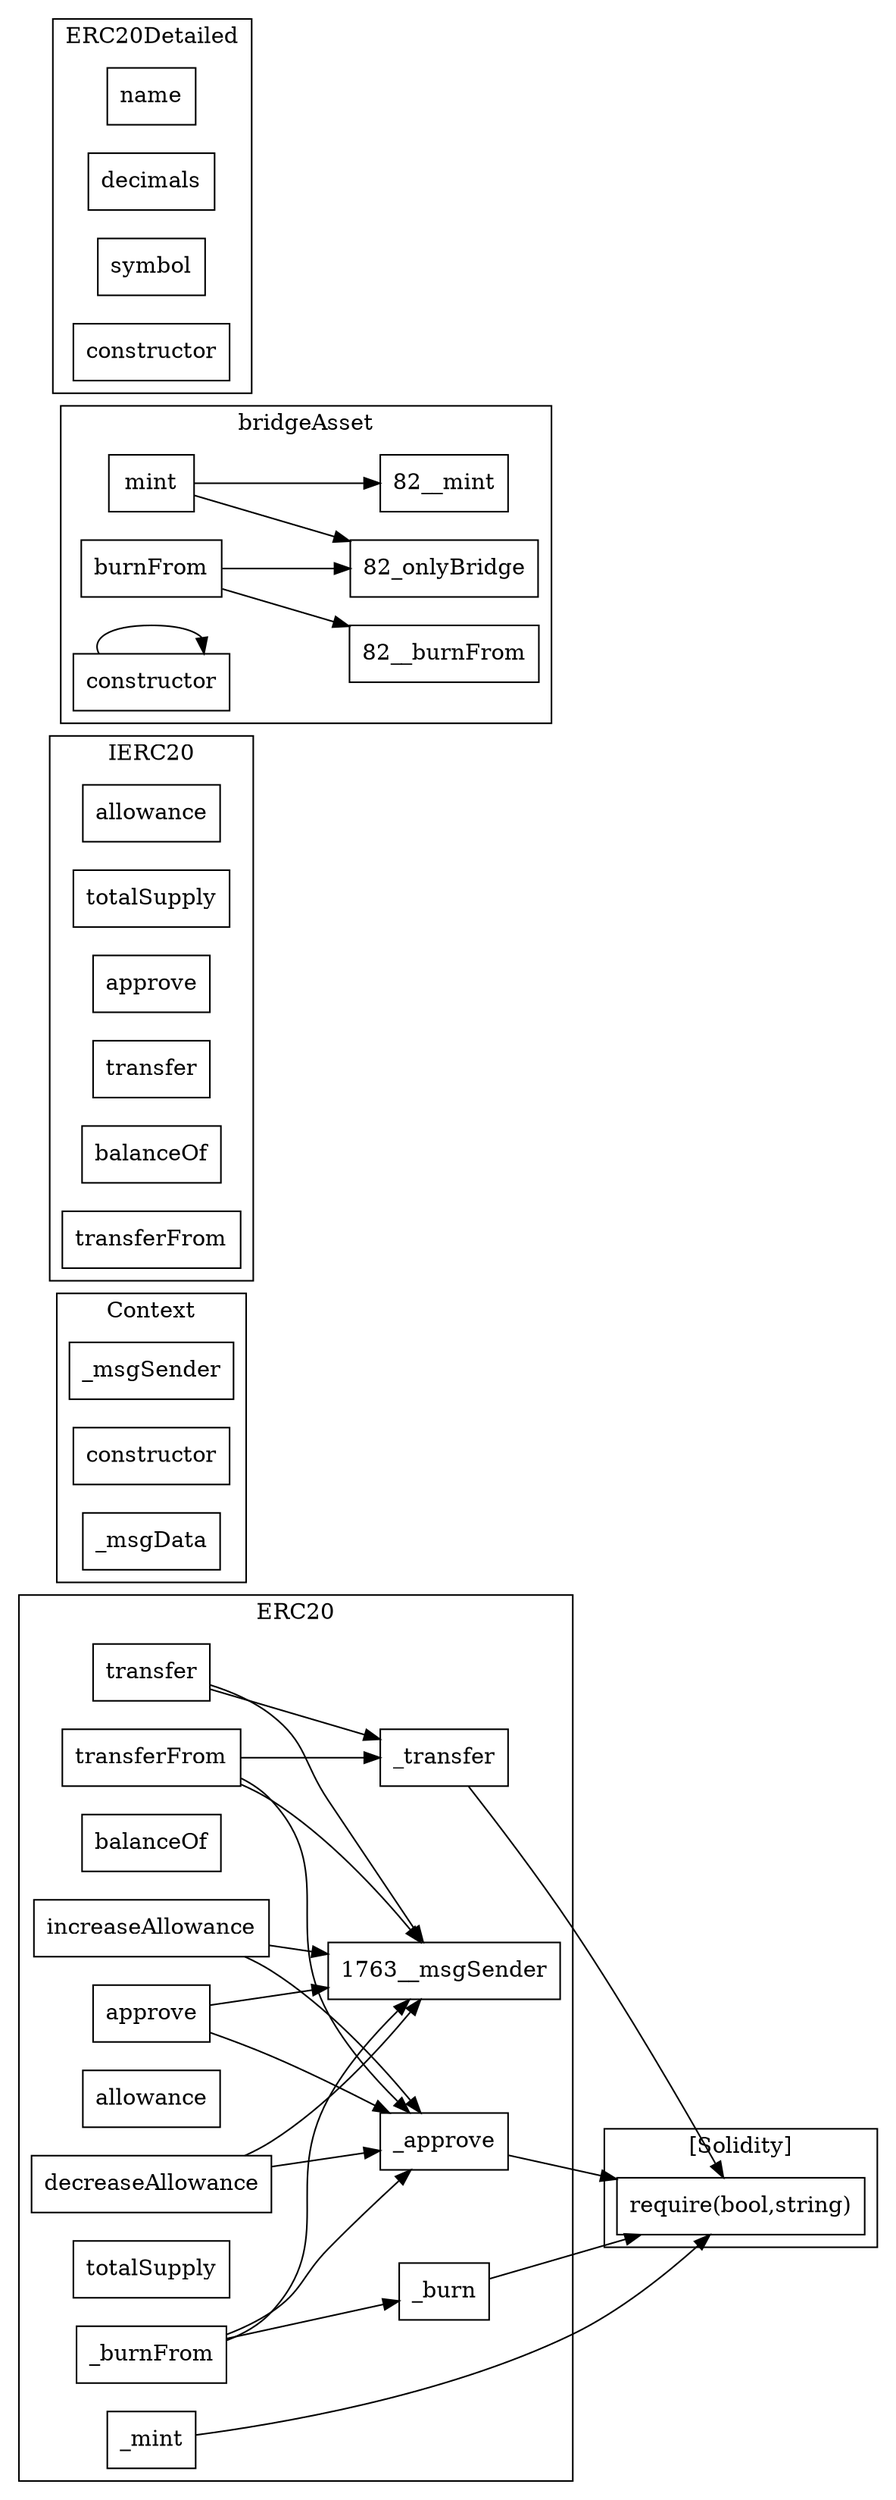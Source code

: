 strict digraph {
rankdir="LR"
node [shape=box]
subgraph cluster_1763_ERC20 {
label = "ERC20"
"1763_transferFrom" [label="transferFrom"]
"1763__burn" [label="_burn"]
"1763__approve" [label="_approve"]
"1763_decreaseAllowance" [label="decreaseAllowance"]
"1763_balanceOf" [label="balanceOf"]
"1763__mint" [label="_mint"]
"1763_approve" [label="approve"]
"1763__transfer" [label="_transfer"]
"1763_allowance" [label="allowance"]
"1763_increaseAllowance" [label="increaseAllowance"]
"1763_totalSupply" [label="totalSupply"]
"1763_transfer" [label="transfer"]
"1763__burnFrom" [label="_burnFrom"]
"1763_transferFrom" -> "1763__msgSender"
"1763_transfer" -> "1763__transfer"
"1763_decreaseAllowance" -> "1763__msgSender"
"1763_increaseAllowance" -> "1763__approve"
"1763_transferFrom" -> "1763__transfer"
"1763_approve" -> "1763__msgSender"
"1763_transfer" -> "1763__msgSender"
"1763_transferFrom" -> "1763__approve"
"1763__burnFrom" -> "1763__msgSender"
"1763__burnFrom" -> "1763__approve"
"1763_decreaseAllowance" -> "1763__approve"
"1763__burnFrom" -> "1763__burn"
"1763_increaseAllowance" -> "1763__msgSender"
"1763_approve" -> "1763__approve"
}subgraph cluster_2383_Context {
label = "Context"
"2383__msgSender" [label="_msgSender"]
"2383_constructor" [label="constructor"]
"2383__msgData" [label="_msgData"]
}subgraph cluster_2639_IERC20 {
label = "IERC20"
"2639_allowance" [label="allowance"]
"2639_totalSupply" [label="totalSupply"]
"2639_approve" [label="approve"]
"2639_transfer" [label="transfer"]
"2639_balanceOf" [label="balanceOf"]
"2639_transferFrom" [label="transferFrom"]
}subgraph cluster_82_bridgeAsset {
label = "bridgeAsset"
"82_mint" [label="mint"]
"82_burnFrom" [label="burnFrom"]
"82_constructor" [label="constructor"]
"82_mint" -> "82_onlyBridge"
"82_burnFrom" -> "82__burnFrom"
"82_constructor" -> "82_constructor"
"82_mint" -> "82__mint"
"82_burnFrom" -> "82_onlyBridge"
}subgraph cluster_1821_ERC20Detailed {
label = "ERC20Detailed"
"1821_name" [label="name"]
"1821_decimals" [label="decimals"]
"1821_symbol" [label="symbol"]
"1821_constructor" [label="constructor"]
}subgraph cluster_solidity {
label = "[Solidity]"
"require(bool,string)" 
"1763__approve" -> "require(bool,string)"
"1763__burn" -> "require(bool,string)"
"1763__mint" -> "require(bool,string)"
"1763__transfer" -> "require(bool,string)"
}
}